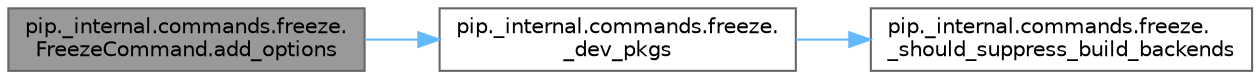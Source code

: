 digraph "pip._internal.commands.freeze.FreezeCommand.add_options"
{
 // LATEX_PDF_SIZE
  bgcolor="transparent";
  edge [fontname=Helvetica,fontsize=10,labelfontname=Helvetica,labelfontsize=10];
  node [fontname=Helvetica,fontsize=10,shape=box,height=0.2,width=0.4];
  rankdir="LR";
  Node1 [id="Node000001",label="pip._internal.commands.freeze.\lFreezeCommand.add_options",height=0.2,width=0.4,color="gray40", fillcolor="grey60", style="filled", fontcolor="black",tooltip=" "];
  Node1 -> Node2 [id="edge1_Node000001_Node000002",color="steelblue1",style="solid",tooltip=" "];
  Node2 [id="Node000002",label="pip._internal.commands.freeze.\l_dev_pkgs",height=0.2,width=0.4,color="grey40", fillcolor="white", style="filled",URL="$namespacepip_1_1__internal_1_1commands_1_1freeze.html#a056f844705f1d088da47c5ee3570d1e9",tooltip=" "];
  Node2 -> Node3 [id="edge2_Node000002_Node000003",color="steelblue1",style="solid",tooltip=" "];
  Node3 [id="Node000003",label="pip._internal.commands.freeze.\l_should_suppress_build_backends",height=0.2,width=0.4,color="grey40", fillcolor="white", style="filled",URL="$namespacepip_1_1__internal_1_1commands_1_1freeze.html#a639da9784fe5d93929a344e3be8460cd",tooltip=" "];
}
